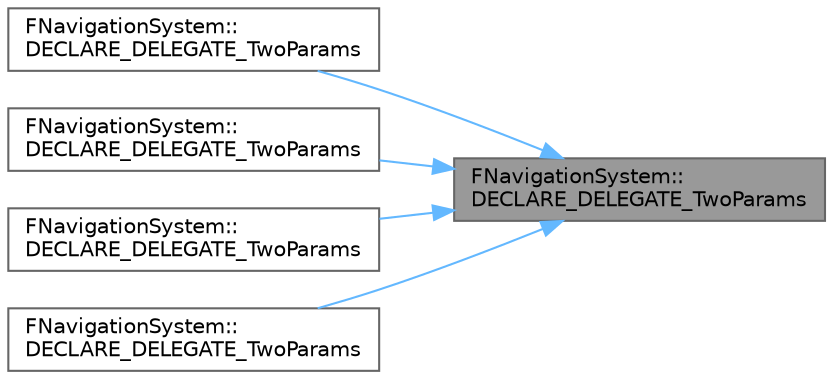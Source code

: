 digraph "FNavigationSystem::DECLARE_DELEGATE_TwoParams"
{
 // INTERACTIVE_SVG=YES
 // LATEX_PDF_SIZE
  bgcolor="transparent";
  edge [fontname=Helvetica,fontsize=10,labelfontname=Helvetica,labelfontsize=10];
  node [fontname=Helvetica,fontsize=10,shape=box,height=0.2,width=0.4];
  rankdir="RL";
  Node1 [id="Node000001",label="FNavigationSystem::\lDECLARE_DELEGATE_TwoParams",height=0.2,width=0.4,color="gray40", fillcolor="grey60", style="filled", fontcolor="black",tooltip=" "];
  Node1 -> Node2 [id="edge1_Node000001_Node000002",dir="back",color="steelblue1",style="solid",tooltip=" "];
  Node2 [id="Node000002",label="FNavigationSystem::\lDECLARE_DELEGATE_TwoParams",height=0.2,width=0.4,color="grey40", fillcolor="white", style="filled",URL="$d0/d82/namespaceFNavigationSystem.html#a949436075beef90ead838bb6e99178fa",tooltip=" "];
  Node1 -> Node3 [id="edge2_Node000001_Node000003",dir="back",color="steelblue1",style="solid",tooltip=" "];
  Node3 [id="Node000003",label="FNavigationSystem::\lDECLARE_DELEGATE_TwoParams",height=0.2,width=0.4,color="grey40", fillcolor="white", style="filled",URL="$d0/d82/namespaceFNavigationSystem.html#ac1f6cfd1f920f8dfc016d54caafc41f2",tooltip=" "];
  Node1 -> Node4 [id="edge3_Node000001_Node000004",dir="back",color="steelblue1",style="solid",tooltip=" "];
  Node4 [id="Node000004",label="FNavigationSystem::\lDECLARE_DELEGATE_TwoParams",height=0.2,width=0.4,color="grey40", fillcolor="white", style="filled",URL="$d0/d82/namespaceFNavigationSystem.html#a33a98cca189c968e92ff79fcd5ed66ed",tooltip=" "];
  Node1 -> Node5 [id="edge4_Node000001_Node000005",dir="back",color="steelblue1",style="solid",tooltip=" "];
  Node5 [id="Node000005",label="FNavigationSystem::\lDECLARE_DELEGATE_TwoParams",height=0.2,width=0.4,color="grey40", fillcolor="white", style="filled",URL="$d0/d82/namespaceFNavigationSystem.html#a71315e65472f2fc27d1f7dba5678172d",tooltip=" "];
}
